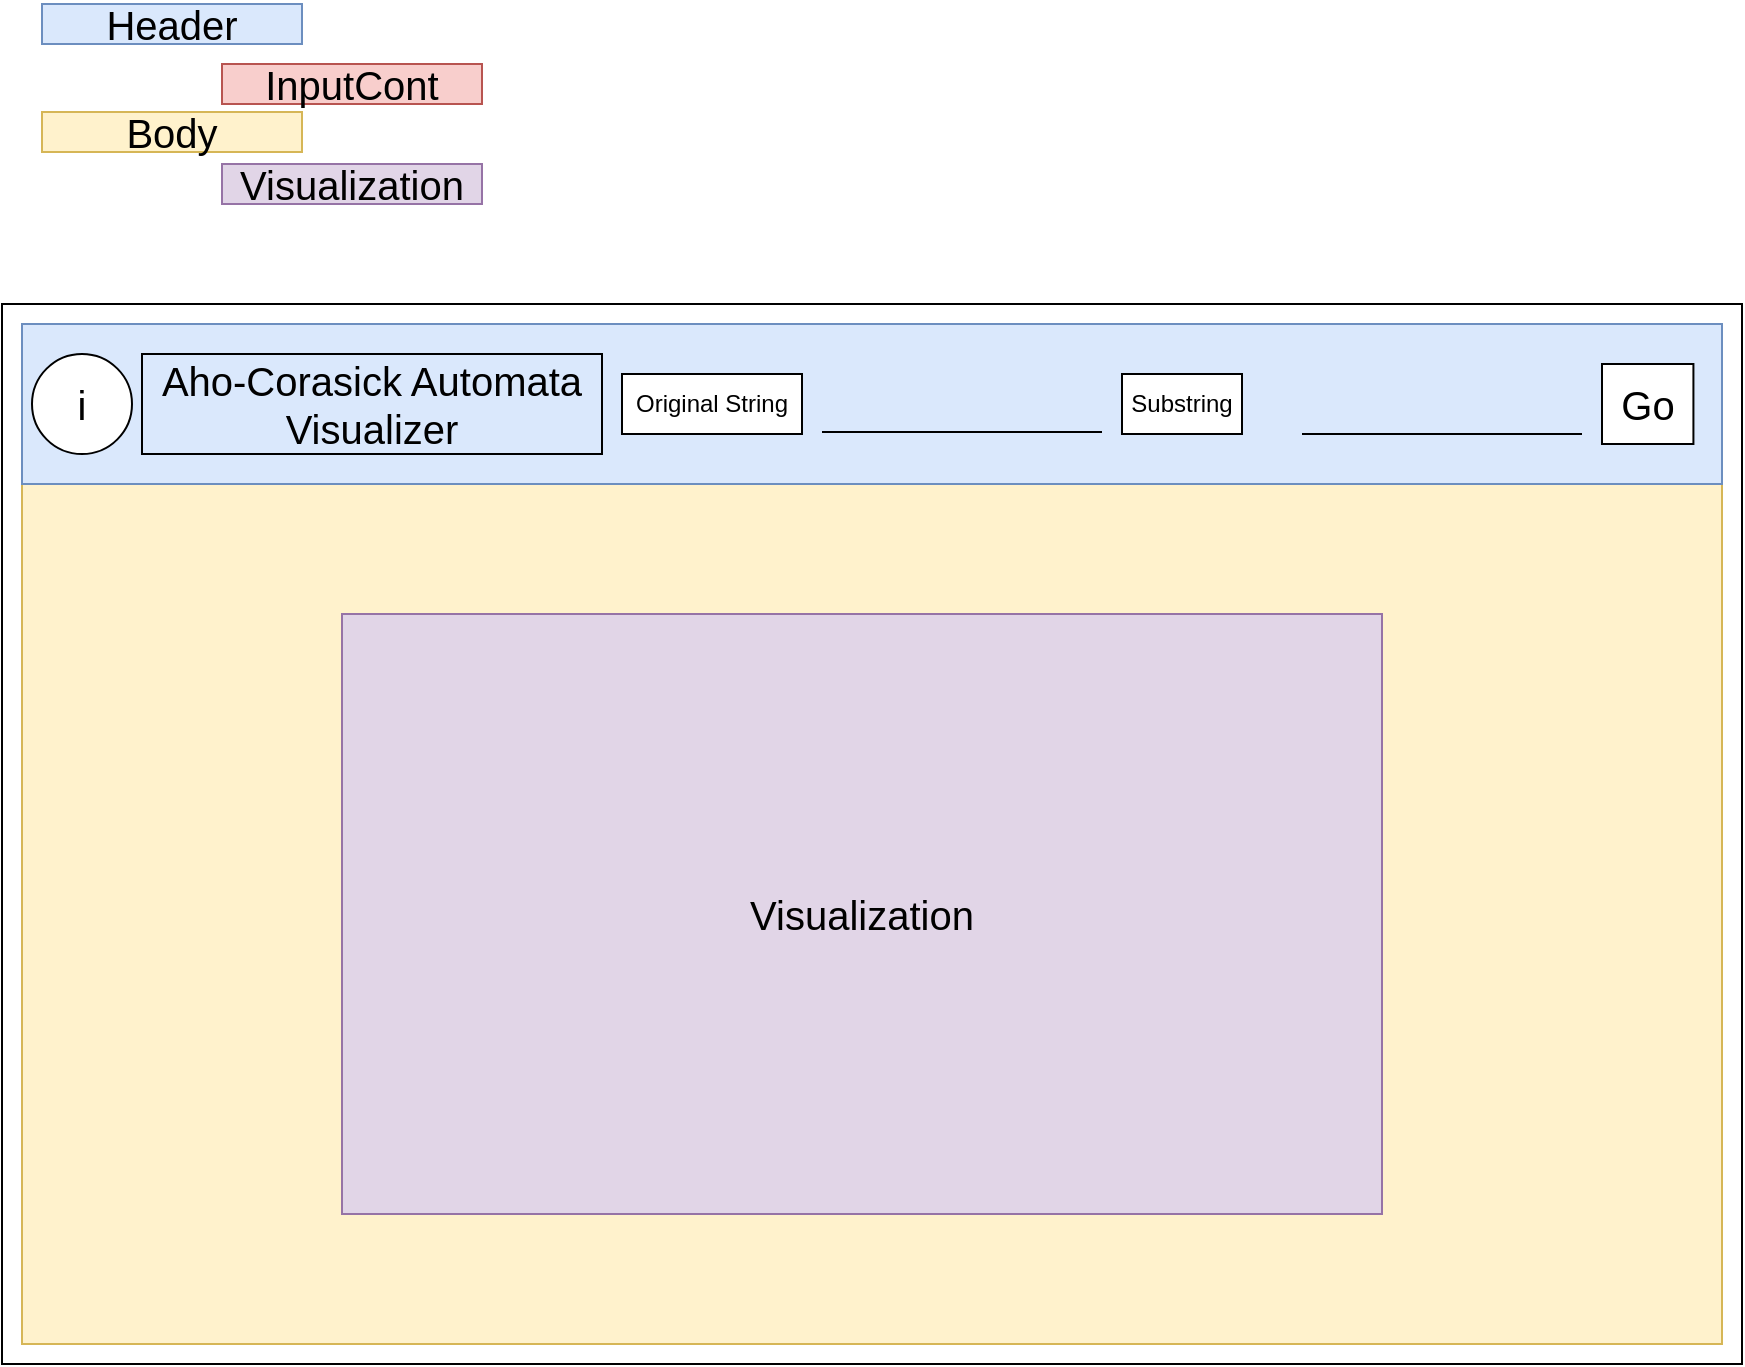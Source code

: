 <mxfile version="14.2.4" type="embed">
    <diagram id="oTQ9V0kSjyYxd3hT1cOE" name="Page-1">
        <mxGraphModel dx="1727" dy="857" grid="1" gridSize="10" guides="1" tooltips="1" connect="1" arrows="1" fold="1" page="1" pageScale="1" pageWidth="1100" pageHeight="850" math="0" shadow="0">
            <root>
                <mxCell id="0"/>
                <mxCell id="1" parent="0"/>
                <mxCell id="FypQIyogfhRc7Sxnkb17-2" value="" style="rounded=0;whiteSpace=wrap;html=1;" parent="1" vertex="1">
                    <mxGeometry x="140" y="230" width="870" height="530" as="geometry"/>
                </mxCell>
                <mxCell id="FypQIyogfhRc7Sxnkb17-21" value="" style="rounded=0;whiteSpace=wrap;html=1;strokeColor=#d6b656;fontSize=20;align=right;fillColor=#fff2cc;" parent="1" vertex="1">
                    <mxGeometry x="150" y="320" width="850" height="430" as="geometry"/>
                </mxCell>
                <mxCell id="FypQIyogfhRc7Sxnkb17-19" value="" style="rounded=0;whiteSpace=wrap;html=1;strokeColor=#6c8ebf;fontSize=20;align=right;fillColor=#dae8fc;" parent="1" vertex="1">
                    <mxGeometry x="150" y="240" width="850" height="80" as="geometry"/>
                </mxCell>
                <mxCell id="FypQIyogfhRc7Sxnkb17-3" value="Aho-Corasick Automata Visualizer" style="text;html=1;fillColor=none;align=center;verticalAlign=middle;whiteSpace=wrap;rounded=0;fontSize=20;labelBorderColor=none;strokeColor=#000000;fontColor=#000000;" parent="1" vertex="1">
                    <mxGeometry x="210" y="255" width="230" height="50" as="geometry"/>
                </mxCell>
                <mxCell id="FypQIyogfhRc7Sxnkb17-5" value="i" style="ellipse;whiteSpace=wrap;html=1;strokeColor=#000000;fontSize=20;" parent="1" vertex="1">
                    <mxGeometry x="155" y="255" width="50" height="50" as="geometry"/>
                </mxCell>
                <mxCell id="FypQIyogfhRc7Sxnkb17-14" value="" style="group;fontSize=12;" parent="1" vertex="1" connectable="0">
                    <mxGeometry x="660" y="265" width="270" height="30" as="geometry"/>
                </mxCell>
                <mxCell id="FypQIyogfhRc7Sxnkb17-15" value="&lt;font style=&quot;font-size: 12px;&quot;&gt;Substring&lt;/font&gt;" style="rounded=0;whiteSpace=wrap;html=1;strokeColor=#000000;fontSize=12;align=center;" parent="FypQIyogfhRc7Sxnkb17-14" vertex="1">
                    <mxGeometry x="40" width="60" height="30" as="geometry"/>
                </mxCell>
                <mxCell id="FypQIyogfhRc7Sxnkb17-16" value="" style="endArrow=none;html=1;fontSize=20;strokeColor=#000000;" parent="FypQIyogfhRc7Sxnkb17-14" edge="1">
                    <mxGeometry width="50" height="50" relative="1" as="geometry">
                        <mxPoint x="130" y="30" as="sourcePoint"/>
                        <mxPoint x="270" y="30" as="targetPoint"/>
                        <Array as="points">
                            <mxPoint x="180" y="30"/>
                        </Array>
                    </mxGeometry>
                </mxCell>
                <mxCell id="FypQIyogfhRc7Sxnkb17-17" value="Visualization" style="rounded=0;whiteSpace=wrap;html=1;strokeColor=#9673a6;fontSize=20;fillColor=#e1d5e7;fontColor=#000000;" parent="1" vertex="1">
                    <mxGeometry x="310" y="385" width="520" height="300" as="geometry"/>
                </mxCell>
                <mxCell id="FypQIyogfhRc7Sxnkb17-18" value="Go" style="rounded=0;whiteSpace=wrap;html=1;strokeColor=#000000;fontSize=20;" parent="1" vertex="1">
                    <mxGeometry x="940" y="260" width="45.71" height="40" as="geometry"/>
                </mxCell>
                <mxCell id="FypQIyogfhRc7Sxnkb17-22" value="Header" style="rounded=0;whiteSpace=wrap;html=1;strokeColor=#6c8ebf;fontSize=20;align=center;fillColor=#dae8fc;fontColor=#000000;" parent="1" vertex="1">
                    <mxGeometry x="160" y="80" width="130" height="20" as="geometry"/>
                </mxCell>
                <mxCell id="FypQIyogfhRc7Sxnkb17-23" value="InputCont" style="rounded=0;whiteSpace=wrap;html=1;strokeColor=#b85450;fontSize=20;align=center;fillColor=#f8cecc;fontColor=#000000;" parent="1" vertex="1">
                    <mxGeometry x="250" y="110" width="130" height="20" as="geometry"/>
                </mxCell>
                <mxCell id="FypQIyogfhRc7Sxnkb17-24" value="Body" style="rounded=0;whiteSpace=wrap;html=1;strokeColor=#d6b656;fontSize=20;align=center;fillColor=#fff2cc;fontColor=#000000;" parent="1" vertex="1">
                    <mxGeometry x="160" y="134" width="130" height="20" as="geometry"/>
                </mxCell>
                <mxCell id="FypQIyogfhRc7Sxnkb17-26" value="Visualization" style="rounded=0;whiteSpace=wrap;html=1;strokeColor=#9673a6;fontSize=20;align=center;fillColor=#e1d5e7;fontColor=#000000;" parent="1" vertex="1">
                    <mxGeometry x="250" y="160" width="130" height="20" as="geometry"/>
                </mxCell>
                <mxCell id="FypQIyogfhRc7Sxnkb17-9" value="&lt;font style=&quot;font-size: 12px;&quot;&gt;Original String&lt;/font&gt;" style="rounded=0;whiteSpace=wrap;html=1;strokeColor=#000000;fontSize=12;align=center;" parent="1" vertex="1">
                    <mxGeometry x="450" y="265" width="90" height="30" as="geometry"/>
                </mxCell>
                <mxCell id="FypQIyogfhRc7Sxnkb17-12" value="" style="endArrow=none;html=1;fontSize=20;strokeColor=#000000;" parent="1" edge="1">
                    <mxGeometry width="50" height="50" relative="1" as="geometry">
                        <mxPoint x="550" y="294" as="sourcePoint"/>
                        <mxPoint x="690" y="294" as="targetPoint"/>
                        <Array as="points">
                            <mxPoint x="560" y="294"/>
                        </Array>
                    </mxGeometry>
                </mxCell>
            </root>
        </mxGraphModel>
    </diagram>
</mxfile>